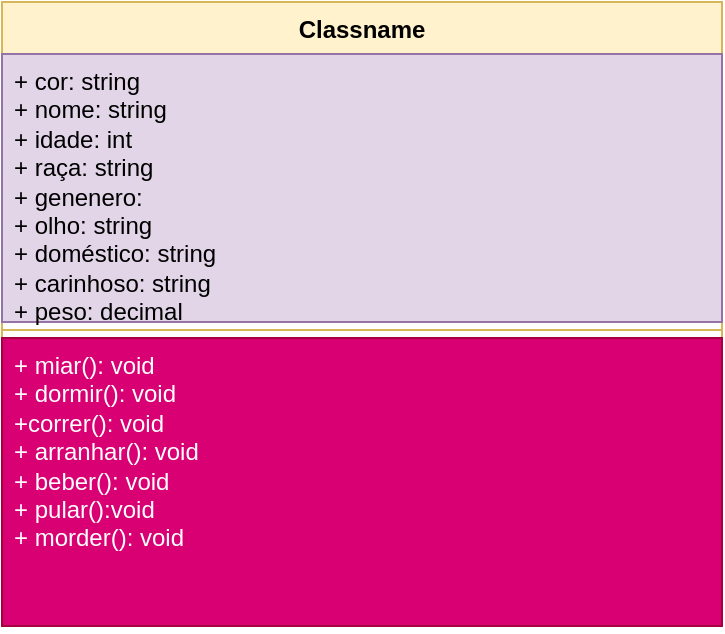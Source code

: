 <mxfile version="21.6.9" type="device">
  <diagram name="Página-1" id="X92YqKIS_dOXxgpnwB4R">
    <mxGraphModel dx="583" dy="319" grid="1" gridSize="10" guides="1" tooltips="1" connect="1" arrows="1" fold="1" page="1" pageScale="1" pageWidth="827" pageHeight="1169" math="0" shadow="0">
      <root>
        <mxCell id="0" />
        <mxCell id="1" parent="0" />
        <mxCell id="P0syrHgjYsj1XWYfgDxt-15" value="Classname" style="swimlane;fontStyle=1;align=center;verticalAlign=top;childLayout=stackLayout;horizontal=1;startSize=26;horizontalStack=0;resizeParent=1;resizeParentMax=0;resizeLast=0;collapsible=1;marginBottom=0;whiteSpace=wrap;html=1;fillColor=#fff2cc;strokeColor=#d6b656;" vertex="1" parent="1">
          <mxGeometry x="234" y="200" width="360" height="312" as="geometry" />
        </mxCell>
        <mxCell id="P0syrHgjYsj1XWYfgDxt-16" value="+ cor: string&lt;br&gt;+ nome: string&lt;br&gt;+ idade: int&lt;br&gt;+ raça: string&lt;br&gt;+ genenero:&lt;br&gt;+ olho: string&lt;br&gt;+ doméstico: string&amp;nbsp;&lt;br&gt;+ carinhoso: string&lt;br&gt;+ peso: decimal" style="text;strokeColor=#9673a6;fillColor=#e1d5e7;align=left;verticalAlign=top;spacingLeft=4;spacingRight=4;overflow=hidden;rotatable=0;points=[[0,0.5],[1,0.5]];portConstraint=eastwest;whiteSpace=wrap;html=1;" vertex="1" parent="P0syrHgjYsj1XWYfgDxt-15">
          <mxGeometry y="26" width="360" height="134" as="geometry" />
        </mxCell>
        <mxCell id="P0syrHgjYsj1XWYfgDxt-17" value="" style="line;strokeWidth=1;fillColor=none;align=left;verticalAlign=middle;spacingTop=-1;spacingLeft=3;spacingRight=3;rotatable=0;labelPosition=right;points=[];portConstraint=eastwest;strokeColor=inherit;" vertex="1" parent="P0syrHgjYsj1XWYfgDxt-15">
          <mxGeometry y="160" width="360" height="8" as="geometry" />
        </mxCell>
        <mxCell id="P0syrHgjYsj1XWYfgDxt-18" value="+ miar(): void&lt;br&gt;+ dormir(): void&amp;nbsp;&lt;br&gt;+correr(): void&amp;nbsp;&lt;br&gt;+ arranhar(): void&amp;nbsp;&lt;br&gt;+ beber(): void&lt;br&gt;+ pular():void&amp;nbsp;&lt;br&gt;+ morder(): void" style="text;strokeColor=#A50040;fillColor=#d80073;align=left;verticalAlign=top;spacingLeft=4;spacingRight=4;overflow=hidden;rotatable=0;points=[[0,0.5],[1,0.5]];portConstraint=eastwest;whiteSpace=wrap;html=1;fontColor=#ffffff;" vertex="1" parent="P0syrHgjYsj1XWYfgDxt-15">
          <mxGeometry y="168" width="360" height="144" as="geometry" />
        </mxCell>
      </root>
    </mxGraphModel>
  </diagram>
</mxfile>
